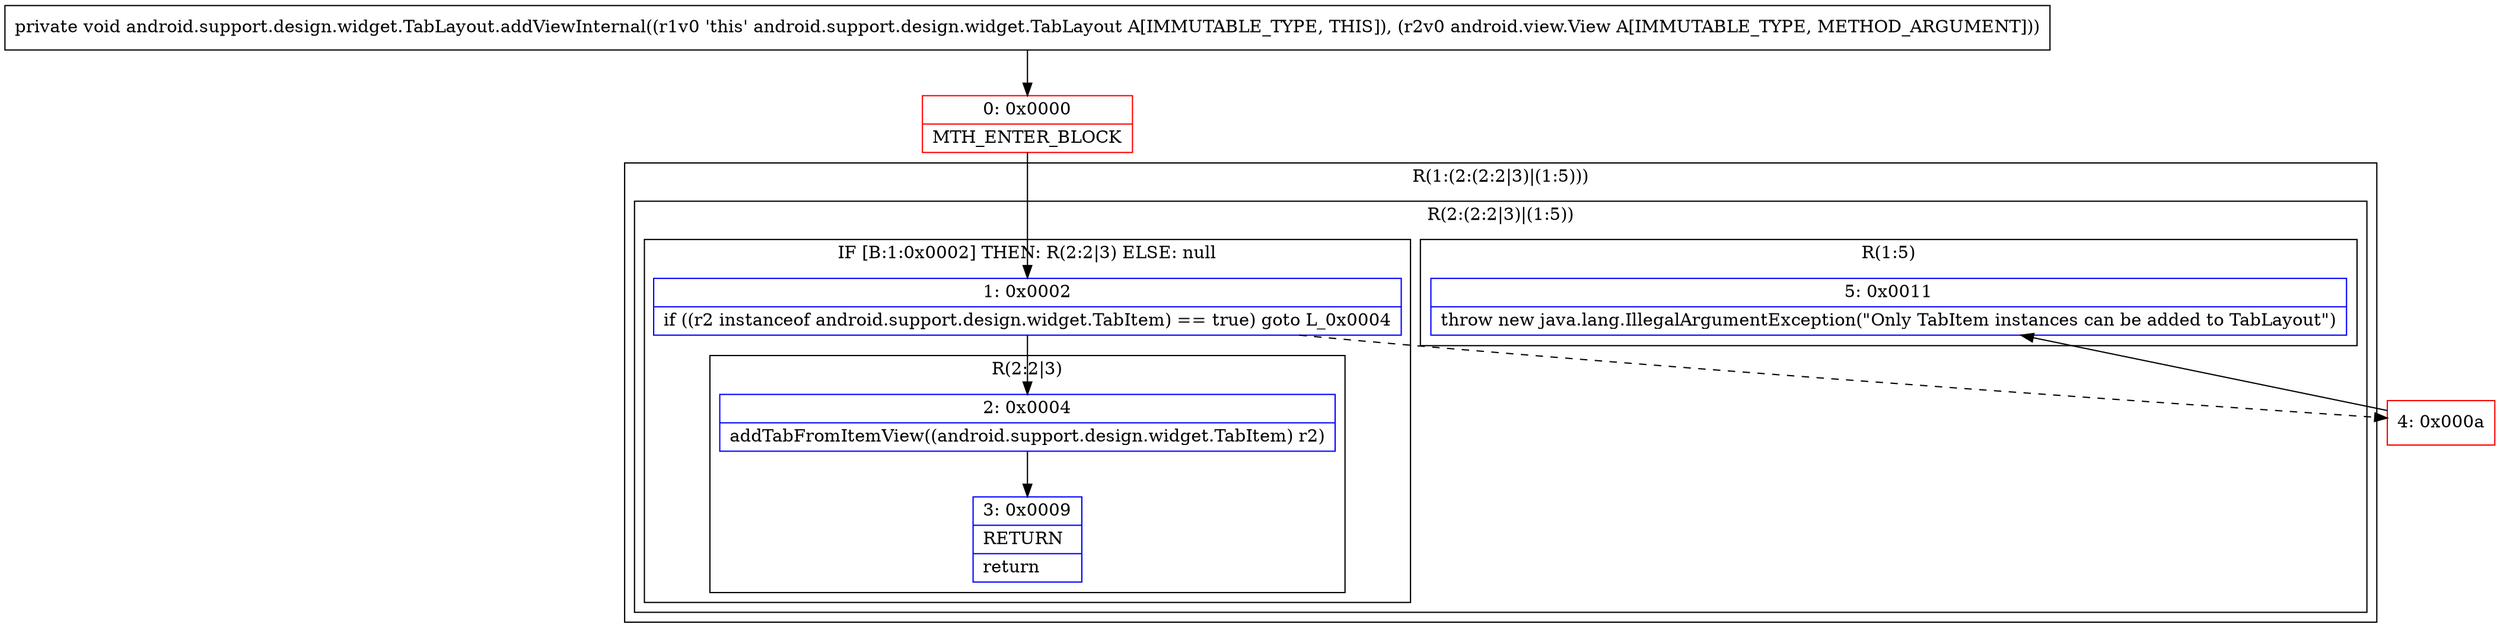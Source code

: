 digraph "CFG forandroid.support.design.widget.TabLayout.addViewInternal(Landroid\/view\/View;)V" {
subgraph cluster_Region_985676458 {
label = "R(1:(2:(2:2|3)|(1:5)))";
node [shape=record,color=blue];
subgraph cluster_Region_1288942069 {
label = "R(2:(2:2|3)|(1:5))";
node [shape=record,color=blue];
subgraph cluster_IfRegion_1260781339 {
label = "IF [B:1:0x0002] THEN: R(2:2|3) ELSE: null";
node [shape=record,color=blue];
Node_1 [shape=record,label="{1\:\ 0x0002|if ((r2 instanceof android.support.design.widget.TabItem) == true) goto L_0x0004\l}"];
subgraph cluster_Region_1251391924 {
label = "R(2:2|3)";
node [shape=record,color=blue];
Node_2 [shape=record,label="{2\:\ 0x0004|addTabFromItemView((android.support.design.widget.TabItem) r2)\l}"];
Node_3 [shape=record,label="{3\:\ 0x0009|RETURN\l|return\l}"];
}
}
subgraph cluster_Region_1899552550 {
label = "R(1:5)";
node [shape=record,color=blue];
Node_5 [shape=record,label="{5\:\ 0x0011|throw new java.lang.IllegalArgumentException(\"Only TabItem instances can be added to TabLayout\")\l}"];
}
}
}
Node_0 [shape=record,color=red,label="{0\:\ 0x0000|MTH_ENTER_BLOCK\l}"];
Node_4 [shape=record,color=red,label="{4\:\ 0x000a}"];
MethodNode[shape=record,label="{private void android.support.design.widget.TabLayout.addViewInternal((r1v0 'this' android.support.design.widget.TabLayout A[IMMUTABLE_TYPE, THIS]), (r2v0 android.view.View A[IMMUTABLE_TYPE, METHOD_ARGUMENT])) }"];
MethodNode -> Node_0;
Node_1 -> Node_2;
Node_1 -> Node_4[style=dashed];
Node_2 -> Node_3;
Node_0 -> Node_1;
Node_4 -> Node_5;
}

